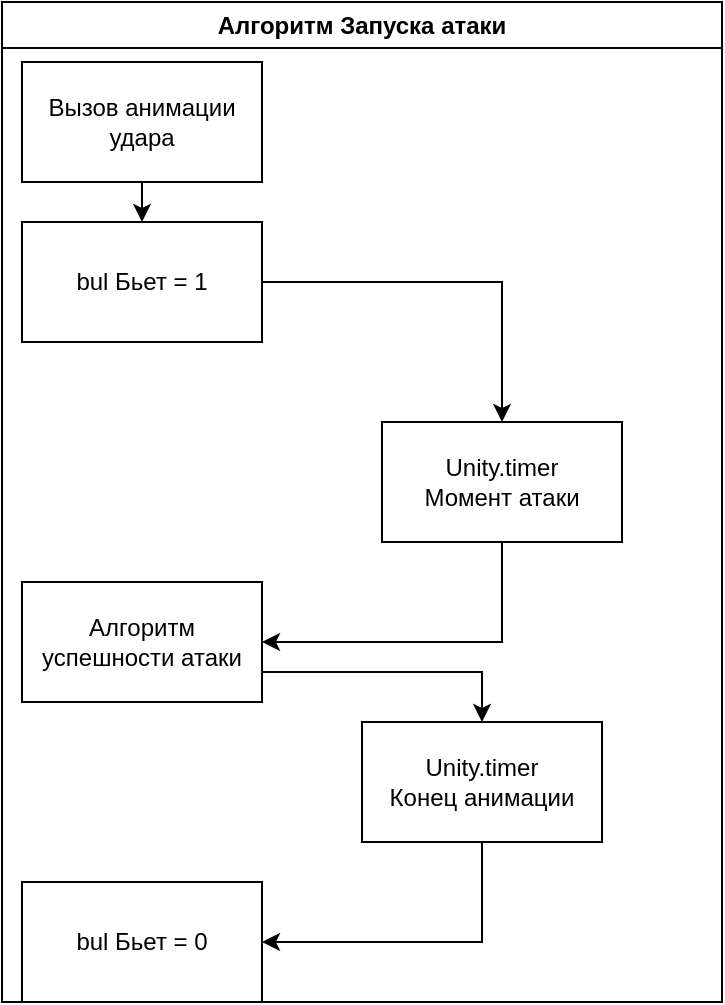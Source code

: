 <mxfile version="22.1.16" type="device">
  <diagram name="Страница — 1" id="R87gwawpsRX5DZW33Yvw">
    <mxGraphModel dx="2208" dy="819" grid="1" gridSize="10" guides="1" tooltips="1" connect="1" arrows="1" fold="1" page="1" pageScale="1" pageWidth="827" pageHeight="1169" math="0" shadow="0">
      <root>
        <mxCell id="0" />
        <mxCell id="1" parent="0" />
        <mxCell id="hZTHAR6i0K3fFT6IlkUh-658" value="Алгоритм Запуска атаки" style="swimlane;whiteSpace=wrap;html=1;" vertex="1" parent="1">
          <mxGeometry x="-380" y="30" width="360" height="500" as="geometry" />
        </mxCell>
        <mxCell id="hZTHAR6i0K3fFT6IlkUh-659" style="edgeStyle=orthogonalEdgeStyle;rounded=0;orthogonalLoop=1;jettySize=auto;html=1;exitX=0.5;exitY=1;exitDx=0;exitDy=0;entryX=0.5;entryY=0;entryDx=0;entryDy=0;" edge="1" parent="hZTHAR6i0K3fFT6IlkUh-658" source="hZTHAR6i0K3fFT6IlkUh-660" target="hZTHAR6i0K3fFT6IlkUh-665">
          <mxGeometry relative="1" as="geometry" />
        </mxCell>
        <mxCell id="hZTHAR6i0K3fFT6IlkUh-660" value="Вызов анимации удара" style="rounded=0;whiteSpace=wrap;html=1;" vertex="1" parent="hZTHAR6i0K3fFT6IlkUh-658">
          <mxGeometry x="10" y="30" width="120" height="60" as="geometry" />
        </mxCell>
        <mxCell id="hZTHAR6i0K3fFT6IlkUh-661" style="edgeStyle=orthogonalEdgeStyle;rounded=0;orthogonalLoop=1;jettySize=auto;html=1;exitX=0.5;exitY=1;exitDx=0;exitDy=0;entryX=1;entryY=0.5;entryDx=0;entryDy=0;" edge="1" parent="hZTHAR6i0K3fFT6IlkUh-658" source="hZTHAR6i0K3fFT6IlkUh-662" target="hZTHAR6i0K3fFT6IlkUh-663">
          <mxGeometry relative="1" as="geometry" />
        </mxCell>
        <mxCell id="hZTHAR6i0K3fFT6IlkUh-662" value="Unity.timer&lt;br&gt;Момент атаки" style="rounded=0;whiteSpace=wrap;html=1;" vertex="1" parent="hZTHAR6i0K3fFT6IlkUh-658">
          <mxGeometry x="190" y="210" width="120" height="60" as="geometry" />
        </mxCell>
        <mxCell id="hZTHAR6i0K3fFT6IlkUh-663" value="Алгоритм успешности атаки" style="rounded=0;whiteSpace=wrap;html=1;" vertex="1" parent="hZTHAR6i0K3fFT6IlkUh-658">
          <mxGeometry x="10" y="290" width="120" height="60" as="geometry" />
        </mxCell>
        <mxCell id="hZTHAR6i0K3fFT6IlkUh-664" style="edgeStyle=orthogonalEdgeStyle;rounded=0;orthogonalLoop=1;jettySize=auto;html=1;exitX=1;exitY=0.5;exitDx=0;exitDy=0;" edge="1" parent="hZTHAR6i0K3fFT6IlkUh-658" source="hZTHAR6i0K3fFT6IlkUh-665" target="hZTHAR6i0K3fFT6IlkUh-662">
          <mxGeometry relative="1" as="geometry" />
        </mxCell>
        <mxCell id="hZTHAR6i0K3fFT6IlkUh-665" value="bul Бьет = 1" style="rounded=0;whiteSpace=wrap;html=1;" vertex="1" parent="hZTHAR6i0K3fFT6IlkUh-658">
          <mxGeometry x="10" y="110" width="120" height="60" as="geometry" />
        </mxCell>
        <mxCell id="hZTHAR6i0K3fFT6IlkUh-666" value="bul Бьет = 0" style="rounded=0;whiteSpace=wrap;html=1;" vertex="1" parent="hZTHAR6i0K3fFT6IlkUh-658">
          <mxGeometry x="9.999" y="440" width="120" height="60" as="geometry" />
        </mxCell>
        <mxCell id="hZTHAR6i0K3fFT6IlkUh-667" style="edgeStyle=orthogonalEdgeStyle;rounded=0;orthogonalLoop=1;jettySize=auto;html=1;exitX=0.5;exitY=1;exitDx=0;exitDy=0;entryX=1;entryY=0.5;entryDx=0;entryDy=0;" edge="1" parent="hZTHAR6i0K3fFT6IlkUh-658" source="hZTHAR6i0K3fFT6IlkUh-668" target="hZTHAR6i0K3fFT6IlkUh-666">
          <mxGeometry relative="1" as="geometry" />
        </mxCell>
        <mxCell id="hZTHAR6i0K3fFT6IlkUh-668" value="Unity.timer&lt;br&gt;Конец анимации" style="rounded=0;whiteSpace=wrap;html=1;" vertex="1" parent="hZTHAR6i0K3fFT6IlkUh-658">
          <mxGeometry x="180" y="360" width="120" height="60" as="geometry" />
        </mxCell>
        <mxCell id="hZTHAR6i0K3fFT6IlkUh-669" style="edgeStyle=orthogonalEdgeStyle;rounded=0;orthogonalLoop=1;jettySize=auto;html=1;exitX=1;exitY=0.75;exitDx=0;exitDy=0;" edge="1" parent="hZTHAR6i0K3fFT6IlkUh-658" source="hZTHAR6i0K3fFT6IlkUh-663" target="hZTHAR6i0K3fFT6IlkUh-668">
          <mxGeometry relative="1" as="geometry">
            <mxPoint x="230" y="370" as="targetPoint" />
          </mxGeometry>
        </mxCell>
      </root>
    </mxGraphModel>
  </diagram>
</mxfile>
